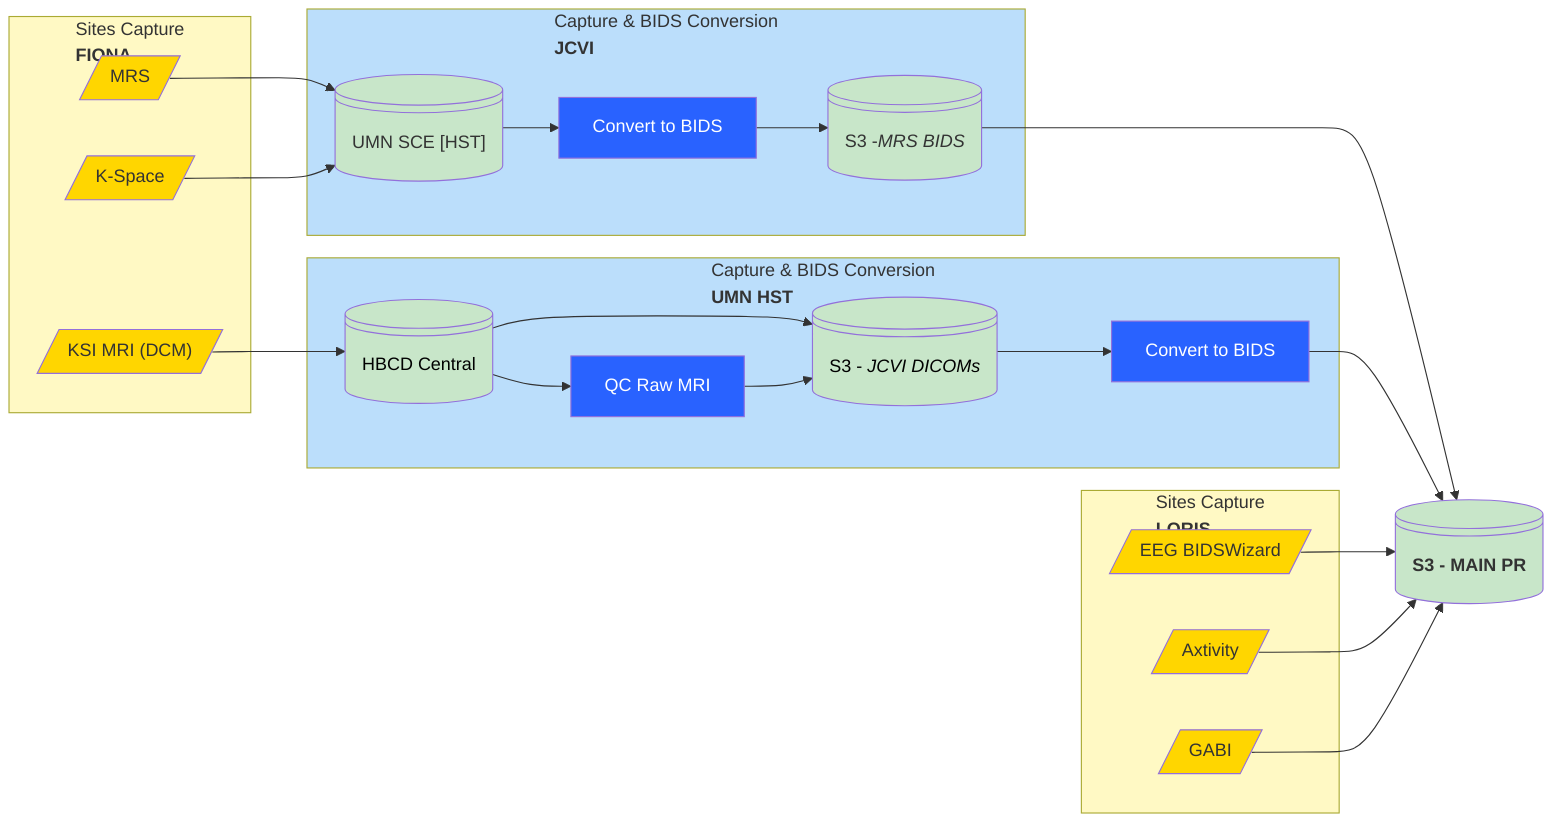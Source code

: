 flowchart LR
 subgraph Sites_Capture["Sites Capture</br><b>FIONA</b>"]
        FIONA_KSI[/"KSI MRI (DCM)"/]
        LORIS_ACM[/"MRS"/]
        n15[/"K-Space"/]
  end
 subgraph Capture_JCVI["Capture &amp; BIDS Conversion<br><b>JCVI</b>"]
        UMN["UMN SCE [HST]"]
        JCVI["Convert to BIDS"]
        n1@{ label: "<span style=\"color:\">S3 -<i>MRS BIDS</i></span>" }
  end
 subgraph Capture_HST["Capture &amp; BIDS Conversion<br><b>UMN HST</b>"]
        n6["HBCD Central"]
        n9["QC Raw MRI"]
        n10["S3 - <i>JCVI DICOMs</i>"]
        n11["Convert to BIDS"]
  end
 subgraph Capture_LORIS["Sites Capture<br><b>LORIS</b>"]
        n12[/"EEG BIDSWizard"/]
        n13[/"Axtivity"/]
        n14[/"GABI"/]
  end
    LORIS_ACM --> UMN
    UMN --> JCVI
    JCVI --> n1
    n1 --> RAW_BIDS["<b>S3 - MAIN PR</b>"]
    n6 --> n9 & n10
    n9 --> n10
    n10 --> n11
    n11 --> RAW_BIDS
    n12 --> RAW_BIDS
    n13 --> RAW_BIDS
    n14 --> RAW_BIDS
    n15 --> UMN
    FIONA_KSI --> n6
    UMN@{ shape: disk}
    JCVI@{ shape: rect}
    n1@{ shape: disk}
    n6@{ shape: disk}
    n9@{ shape: rect}
    n10@{ shape: disk}
    n11@{ shape: rect}
    RAW_BIDS@{ shape: disk}
    style FIONA_KSI fill:#FFD600
    style LORIS_ACM fill:#FFD600
    style n15 fill:#FFD600
    style UMN fill:#C8E6C9
    style JCVI fill:#2962FF,color:#FFFFFF
    style n1 fill:#C8E6C9
    style n6 fill:#C8E6C9,color:#000000
    style n9 fill:#2962FF,color:#FFFFFF
    style n10 fill:#C8E6C9,color:#000000
    style n11 fill:#2962FF,color:#FFFFFF
    style n12 fill:#FFD600
    style n13 fill:#FFD600
    style n14 fill:#FFD600
    style RAW_BIDS fill:#C8E6C9
    style Capture_LORIS fill:#FFF9C4
    style Sites_Capture fill:#FFF9C4
    style Capture_JCVI fill:#BBDEFB
    style Capture_HST fill:#BBDEFB